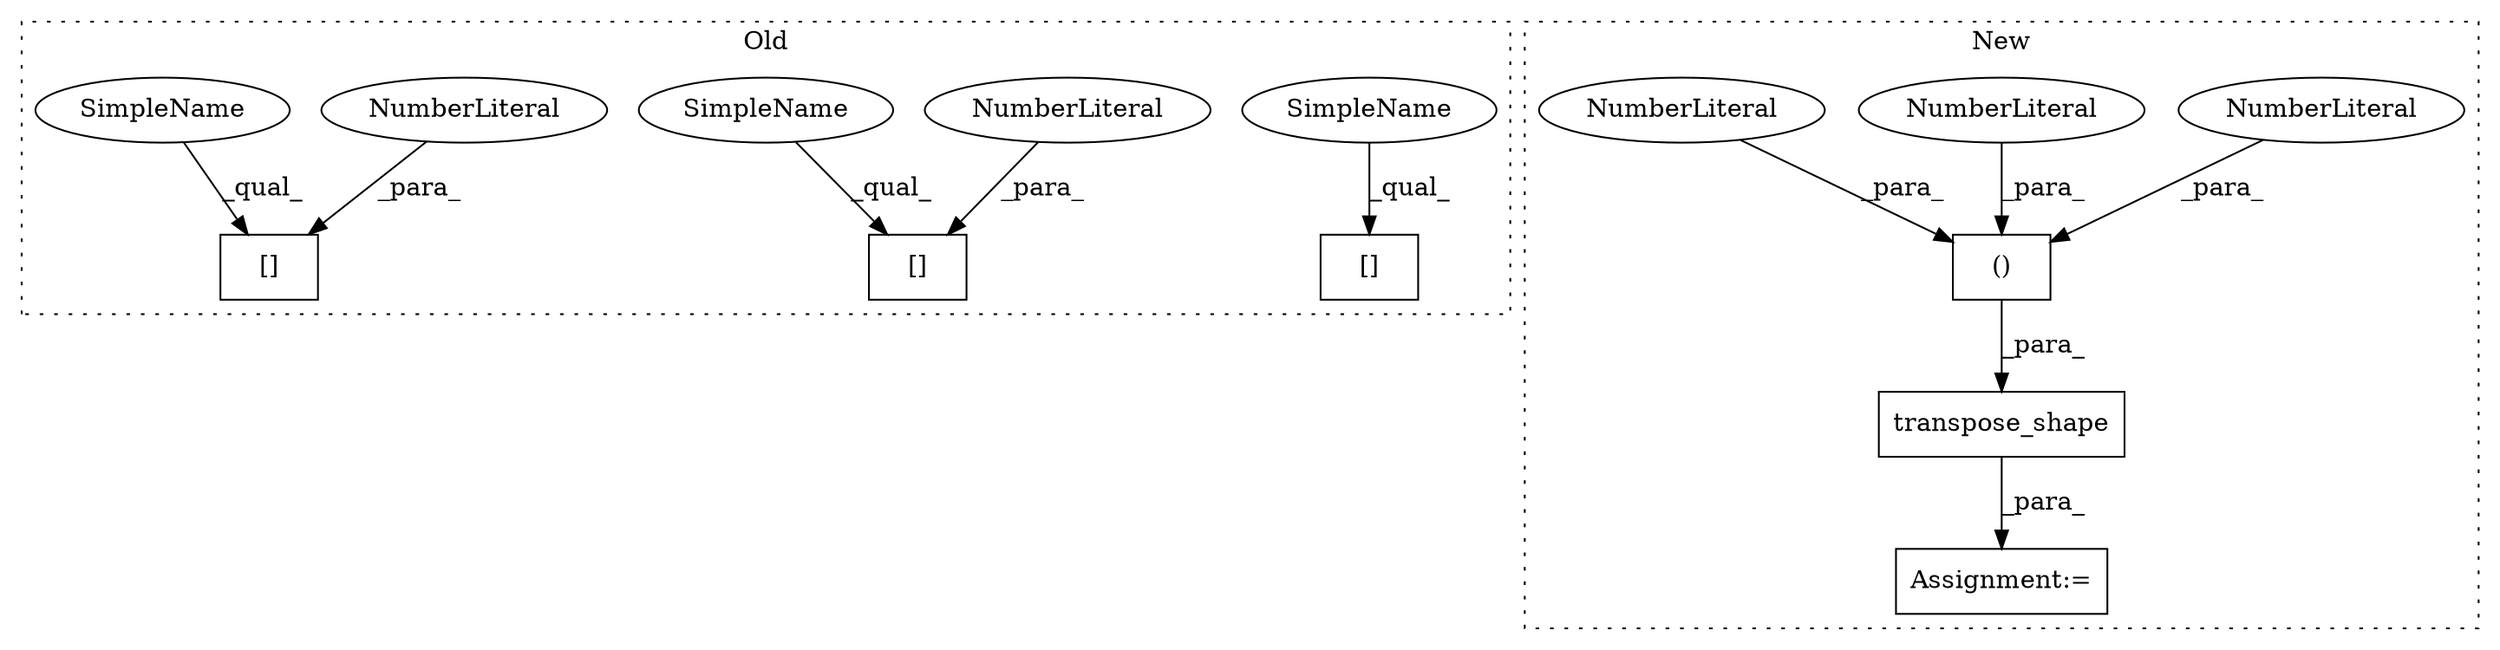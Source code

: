 digraph G {
subgraph cluster0 {
1 [label="[]" a="2" s="31900,31909" l="8,1" shape="box"];
5 [label="NumberLiteral" a="34" s="31908" l="1" shape="ellipse"];
8 [label="[]" a="2" s="31944,31953" l="8,1" shape="box"];
9 [label="NumberLiteral" a="34" s="31952" l="1" shape="ellipse"];
10 [label="[]" a="2" s="31930,31939" l="8,1" shape="box"];
12 [label="SimpleName" a="42" s="31930" l="7" shape="ellipse"];
13 [label="SimpleName" a="42" s="31944" l="7" shape="ellipse"];
14 [label="SimpleName" a="42" s="31900" l="7" shape="ellipse"];
label = "Old";
style="dotted";
}
subgraph cluster1 {
2 [label="transpose_shape" a="32" s="31920,31990" l="16,2" shape="box"];
3 [label="()" a="106" s="31961" l="29" shape="box"];
4 [label="NumberLiteral" a="34" s="31975" l="1" shape="ellipse"];
6 [label="Assignment:=" a="7" s="31919" l="1" shape="box"];
7 [label="NumberLiteral" a="34" s="31989" l="1" shape="ellipse"];
11 [label="NumberLiteral" a="34" s="31961" l="1" shape="ellipse"];
label = "New";
style="dotted";
}
2 -> 6 [label="_para_"];
3 -> 2 [label="_para_"];
4 -> 3 [label="_para_"];
5 -> 1 [label="_para_"];
7 -> 3 [label="_para_"];
9 -> 8 [label="_para_"];
11 -> 3 [label="_para_"];
12 -> 10 [label="_qual_"];
13 -> 8 [label="_qual_"];
14 -> 1 [label="_qual_"];
}